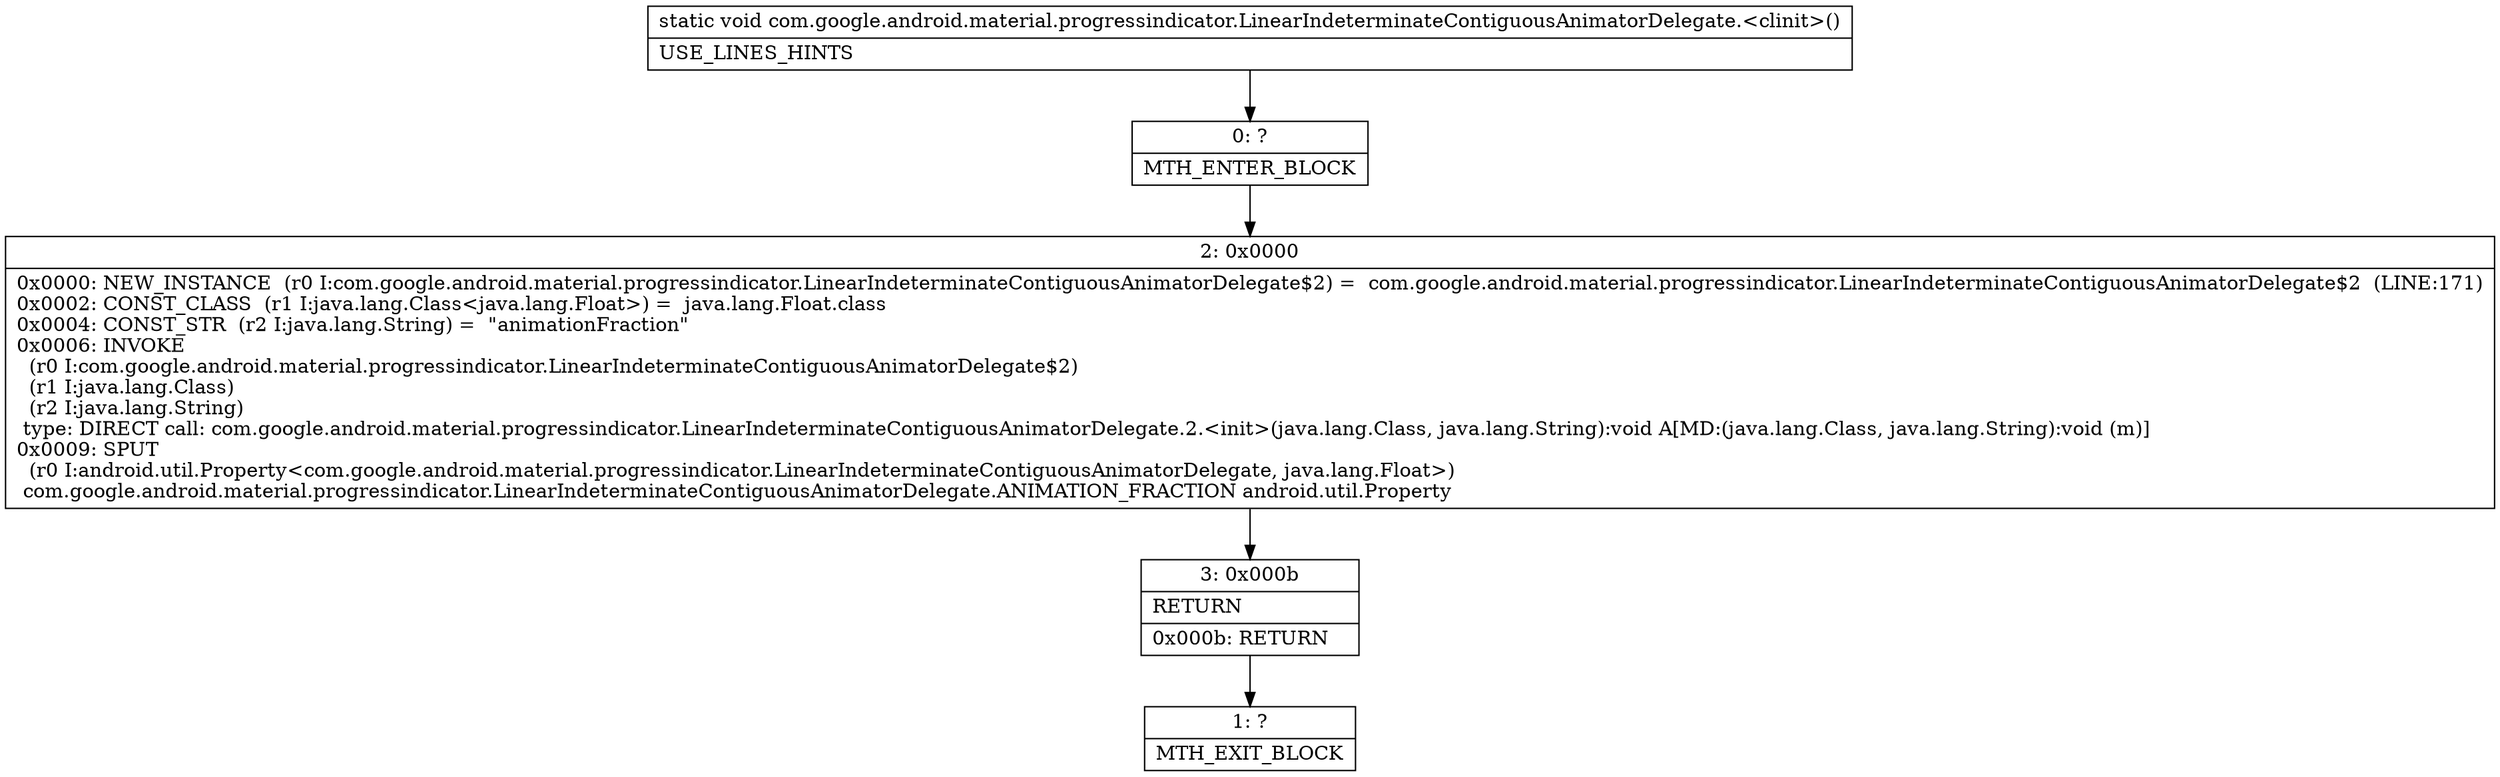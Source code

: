 digraph "CFG forcom.google.android.material.progressindicator.LinearIndeterminateContiguousAnimatorDelegate.\<clinit\>()V" {
Node_0 [shape=record,label="{0\:\ ?|MTH_ENTER_BLOCK\l}"];
Node_2 [shape=record,label="{2\:\ 0x0000|0x0000: NEW_INSTANCE  (r0 I:com.google.android.material.progressindicator.LinearIndeterminateContiguousAnimatorDelegate$2) =  com.google.android.material.progressindicator.LinearIndeterminateContiguousAnimatorDelegate$2  (LINE:171)\l0x0002: CONST_CLASS  (r1 I:java.lang.Class\<java.lang.Float\>) =  java.lang.Float.class \l0x0004: CONST_STR  (r2 I:java.lang.String) =  \"animationFraction\" \l0x0006: INVOKE  \l  (r0 I:com.google.android.material.progressindicator.LinearIndeterminateContiguousAnimatorDelegate$2)\l  (r1 I:java.lang.Class)\l  (r2 I:java.lang.String)\l type: DIRECT call: com.google.android.material.progressindicator.LinearIndeterminateContiguousAnimatorDelegate.2.\<init\>(java.lang.Class, java.lang.String):void A[MD:(java.lang.Class, java.lang.String):void (m)]\l0x0009: SPUT  \l  (r0 I:android.util.Property\<com.google.android.material.progressindicator.LinearIndeterminateContiguousAnimatorDelegate, java.lang.Float\>)\l com.google.android.material.progressindicator.LinearIndeterminateContiguousAnimatorDelegate.ANIMATION_FRACTION android.util.Property \l}"];
Node_3 [shape=record,label="{3\:\ 0x000b|RETURN\l|0x000b: RETURN   \l}"];
Node_1 [shape=record,label="{1\:\ ?|MTH_EXIT_BLOCK\l}"];
MethodNode[shape=record,label="{static void com.google.android.material.progressindicator.LinearIndeterminateContiguousAnimatorDelegate.\<clinit\>()  | USE_LINES_HINTS\l}"];
MethodNode -> Node_0;Node_0 -> Node_2;
Node_2 -> Node_3;
Node_3 -> Node_1;
}

